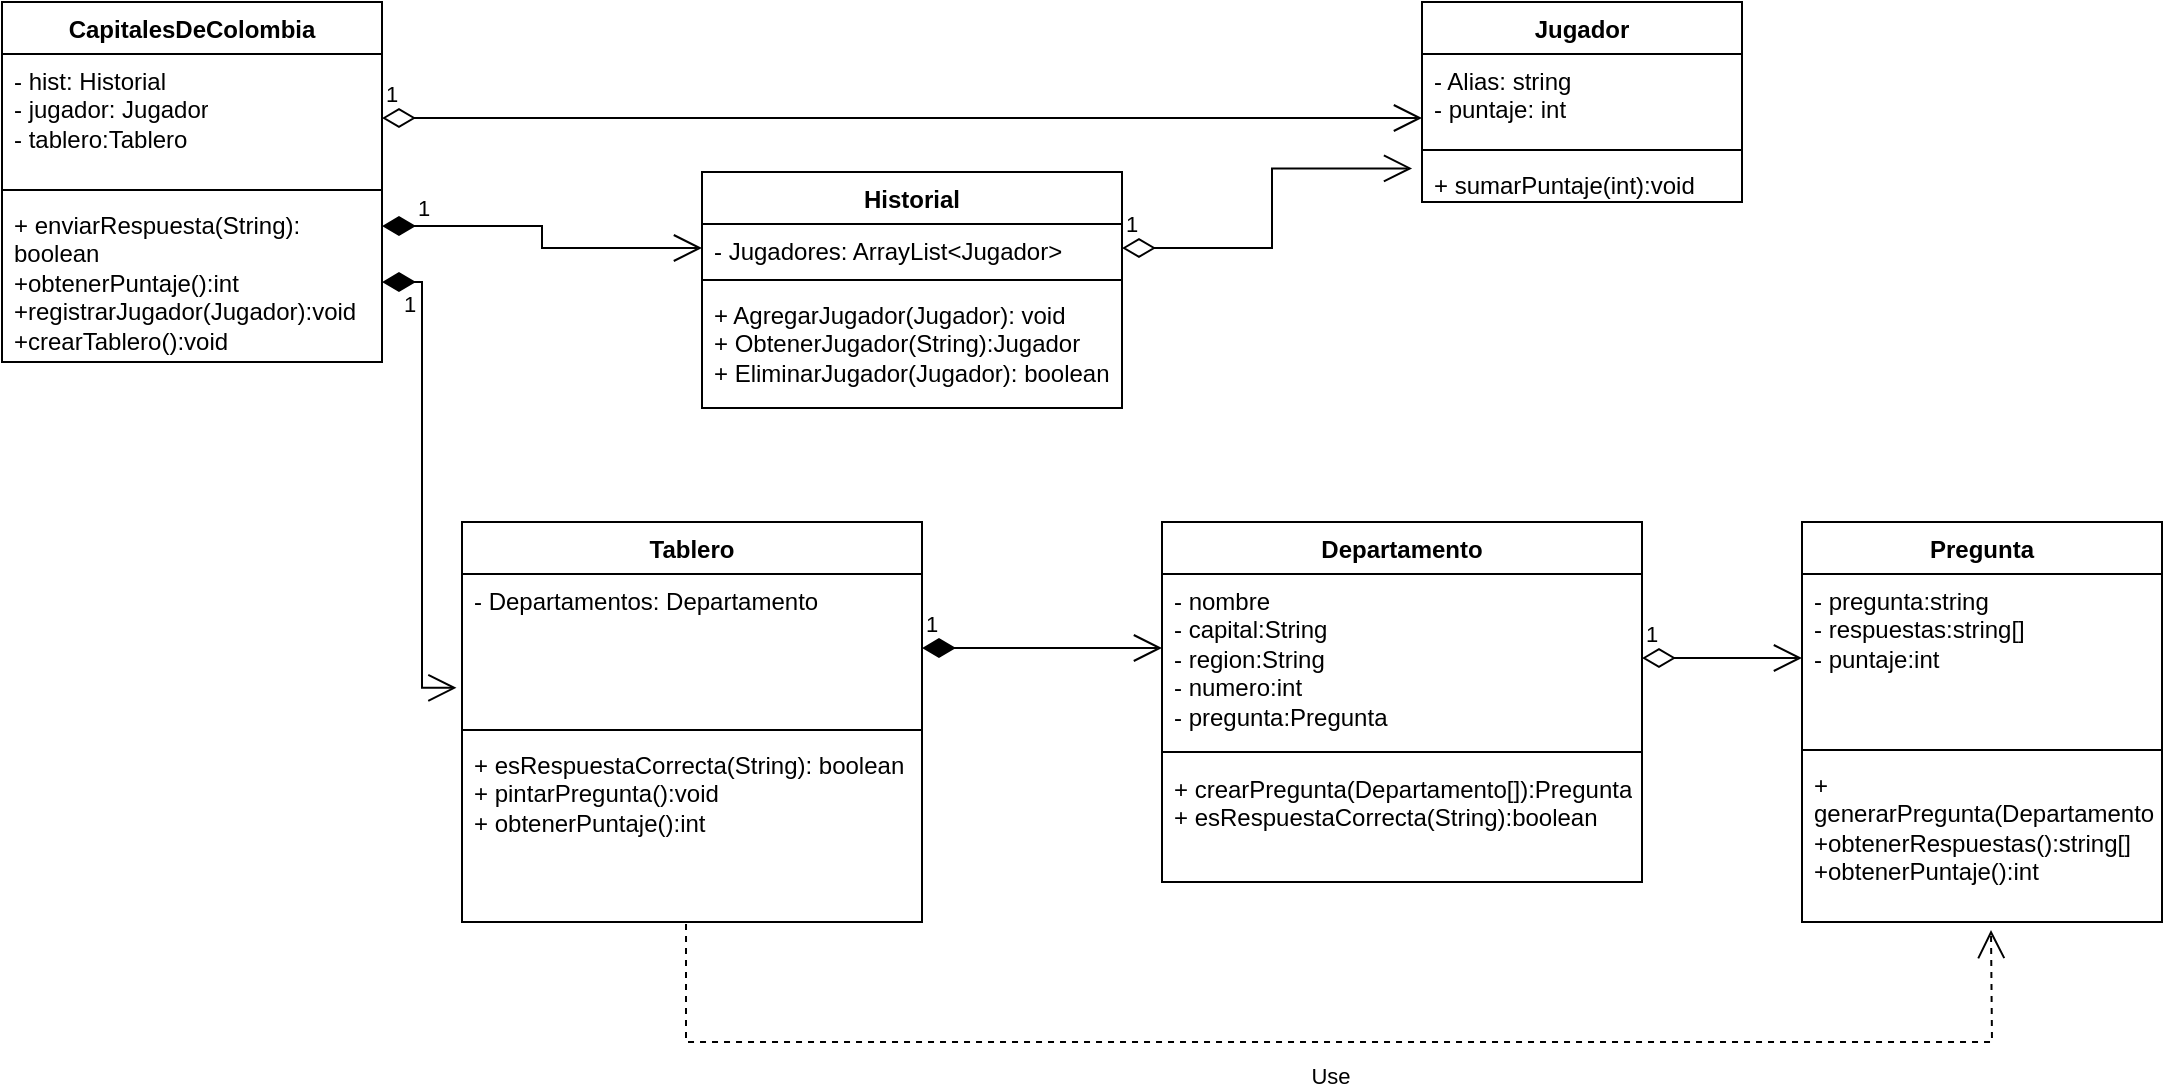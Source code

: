 <mxfile version="21.3.7" type="device">
  <diagram name="Page-1" id="9f46799a-70d6-7492-0946-bef42562c5a5">
    <mxGraphModel dx="1434" dy="836" grid="1" gridSize="10" guides="1" tooltips="1" connect="1" arrows="1" fold="1" page="1" pageScale="1" pageWidth="1100" pageHeight="850" background="none" math="0" shadow="0">
      <root>
        <object label="" Capital="" capital="" id="0">
          <mxCell />
        </object>
        <mxCell id="1" parent="0" />
        <mxCell id="LC3DkfZg6cmekHM2pdCB-1" value="CapitalesDeColombia" style="swimlane;fontStyle=1;align=center;verticalAlign=top;childLayout=stackLayout;horizontal=1;startSize=26;horizontalStack=0;resizeParent=1;resizeParentMax=0;resizeLast=0;collapsible=1;marginBottom=0;whiteSpace=wrap;html=1;" vertex="1" parent="1">
          <mxGeometry x="20" y="200" width="190" height="180" as="geometry" />
        </mxCell>
        <mxCell id="LC3DkfZg6cmekHM2pdCB-2" value="- hist: Historial&lt;br&gt;- jugador: Jugador&lt;br&gt;- tablero:Tablero" style="text;strokeColor=none;fillColor=none;align=left;verticalAlign=top;spacingLeft=4;spacingRight=4;overflow=hidden;rotatable=0;points=[[0,0.5],[1,0.5]];portConstraint=eastwest;whiteSpace=wrap;html=1;" vertex="1" parent="LC3DkfZg6cmekHM2pdCB-1">
          <mxGeometry y="26" width="190" height="64" as="geometry" />
        </mxCell>
        <mxCell id="LC3DkfZg6cmekHM2pdCB-3" value="" style="line;strokeWidth=1;fillColor=none;align=left;verticalAlign=middle;spacingTop=-1;spacingLeft=3;spacingRight=3;rotatable=0;labelPosition=right;points=[];portConstraint=eastwest;strokeColor=inherit;" vertex="1" parent="LC3DkfZg6cmekHM2pdCB-1">
          <mxGeometry y="90" width="190" height="8" as="geometry" />
        </mxCell>
        <mxCell id="LC3DkfZg6cmekHM2pdCB-4" value="+ enviarRespuesta(String): boolean&lt;br&gt;+obtenerPuntaje():int&lt;br&gt;+registrarJugador(Jugador):void&lt;br&gt;+crearTablero():void" style="text;strokeColor=none;fillColor=none;align=left;verticalAlign=top;spacingLeft=4;spacingRight=4;overflow=hidden;rotatable=0;points=[[0,0.5],[1,0.5]];portConstraint=eastwest;whiteSpace=wrap;html=1;" vertex="1" parent="LC3DkfZg6cmekHM2pdCB-1">
          <mxGeometry y="98" width="190" height="82" as="geometry" />
        </mxCell>
        <mxCell id="LC3DkfZg6cmekHM2pdCB-5" value="Departamento" style="swimlane;fontStyle=1;align=center;verticalAlign=top;childLayout=stackLayout;horizontal=1;startSize=26;horizontalStack=0;resizeParent=1;resizeParentMax=0;resizeLast=0;collapsible=1;marginBottom=0;whiteSpace=wrap;html=1;" vertex="1" parent="1">
          <mxGeometry x="600" y="460" width="240" height="180" as="geometry" />
        </mxCell>
        <mxCell id="LC3DkfZg6cmekHM2pdCB-6" value="- nombre&lt;br&gt;- capital:String&lt;br&gt;- region:String&lt;br&gt;- numero:int&lt;br&gt;- pregunta:Pregunta" style="text;strokeColor=none;fillColor=none;align=left;verticalAlign=top;spacingLeft=4;spacingRight=4;overflow=hidden;rotatable=0;points=[[0,0.5],[1,0.5]];portConstraint=eastwest;whiteSpace=wrap;html=1;" vertex="1" parent="LC3DkfZg6cmekHM2pdCB-5">
          <mxGeometry y="26" width="240" height="84" as="geometry" />
        </mxCell>
        <mxCell id="LC3DkfZg6cmekHM2pdCB-7" value="" style="line;strokeWidth=1;fillColor=none;align=left;verticalAlign=middle;spacingTop=-1;spacingLeft=3;spacingRight=3;rotatable=0;labelPosition=right;points=[];portConstraint=eastwest;strokeColor=inherit;" vertex="1" parent="LC3DkfZg6cmekHM2pdCB-5">
          <mxGeometry y="110" width="240" height="10" as="geometry" />
        </mxCell>
        <mxCell id="LC3DkfZg6cmekHM2pdCB-8" value="+ crearPregunta(Departamento[]):Pregunta&lt;br&gt;+ esRespuestaCorrecta(String):boolean" style="text;strokeColor=none;fillColor=none;align=left;verticalAlign=top;spacingLeft=4;spacingRight=4;overflow=hidden;rotatable=0;points=[[0,0.5],[1,0.5]];portConstraint=eastwest;whiteSpace=wrap;html=1;" vertex="1" parent="LC3DkfZg6cmekHM2pdCB-5">
          <mxGeometry y="120" width="240" height="60" as="geometry" />
        </mxCell>
        <mxCell id="LC3DkfZg6cmekHM2pdCB-9" value="Jugador&lt;br&gt;" style="swimlane;fontStyle=1;align=center;verticalAlign=top;childLayout=stackLayout;horizontal=1;startSize=26;horizontalStack=0;resizeParent=1;resizeParentMax=0;resizeLast=0;collapsible=1;marginBottom=0;whiteSpace=wrap;html=1;" vertex="1" parent="1">
          <mxGeometry x="730" y="200" width="160" height="100" as="geometry" />
        </mxCell>
        <mxCell id="LC3DkfZg6cmekHM2pdCB-10" value="- Alias: string&lt;br&gt;- puntaje: int" style="text;strokeColor=none;fillColor=none;align=left;verticalAlign=top;spacingLeft=4;spacingRight=4;overflow=hidden;rotatable=0;points=[[0,0.5],[1,0.5]];portConstraint=eastwest;whiteSpace=wrap;html=1;" vertex="1" parent="LC3DkfZg6cmekHM2pdCB-9">
          <mxGeometry y="26" width="160" height="44" as="geometry" />
        </mxCell>
        <mxCell id="LC3DkfZg6cmekHM2pdCB-11" value="" style="line;strokeWidth=1;fillColor=none;align=left;verticalAlign=middle;spacingTop=-1;spacingLeft=3;spacingRight=3;rotatable=0;labelPosition=right;points=[];portConstraint=eastwest;strokeColor=inherit;" vertex="1" parent="LC3DkfZg6cmekHM2pdCB-9">
          <mxGeometry y="70" width="160" height="8" as="geometry" />
        </mxCell>
        <mxCell id="LC3DkfZg6cmekHM2pdCB-12" value="+ sumarPuntaje(int):void" style="text;strokeColor=none;fillColor=none;align=left;verticalAlign=top;spacingLeft=4;spacingRight=4;overflow=hidden;rotatable=0;points=[[0,0.5],[1,0.5]];portConstraint=eastwest;whiteSpace=wrap;html=1;" vertex="1" parent="LC3DkfZg6cmekHM2pdCB-9">
          <mxGeometry y="78" width="160" height="22" as="geometry" />
        </mxCell>
        <mxCell id="LC3DkfZg6cmekHM2pdCB-13" value="Pregunta" style="swimlane;fontStyle=1;align=center;verticalAlign=top;childLayout=stackLayout;horizontal=1;startSize=26;horizontalStack=0;resizeParent=1;resizeParentMax=0;resizeLast=0;collapsible=1;marginBottom=0;whiteSpace=wrap;html=1;" vertex="1" parent="1">
          <mxGeometry x="920" y="460" width="180" height="200" as="geometry" />
        </mxCell>
        <mxCell id="LC3DkfZg6cmekHM2pdCB-14" value="- pregunta:string&lt;br&gt;- respuestas:string[]&lt;br&gt;- puntaje:int" style="text;strokeColor=none;fillColor=none;align=left;verticalAlign=top;spacingLeft=4;spacingRight=4;overflow=hidden;rotatable=0;points=[[0,0.5],[1,0.5]];portConstraint=eastwest;whiteSpace=wrap;html=1;" vertex="1" parent="LC3DkfZg6cmekHM2pdCB-13">
          <mxGeometry y="26" width="180" height="84" as="geometry" />
        </mxCell>
        <mxCell id="LC3DkfZg6cmekHM2pdCB-15" value="" style="line;strokeWidth=1;fillColor=none;align=left;verticalAlign=middle;spacingTop=-1;spacingLeft=3;spacingRight=3;rotatable=0;labelPosition=right;points=[];portConstraint=eastwest;strokeColor=inherit;" vertex="1" parent="LC3DkfZg6cmekHM2pdCB-13">
          <mxGeometry y="110" width="180" height="8" as="geometry" />
        </mxCell>
        <mxCell id="LC3DkfZg6cmekHM2pdCB-16" value="+ generarPregunta(Departamento,Departamentos[]):&amp;nbsp;&lt;br&gt;+obtenerRespuestas():string[]&lt;br&gt;+obtenerPuntaje():int" style="text;strokeColor=none;fillColor=none;align=left;verticalAlign=top;spacingLeft=4;spacingRight=4;overflow=hidden;rotatable=0;points=[[0,0.5],[1,0.5]];portConstraint=eastwest;whiteSpace=wrap;html=1;" vertex="1" parent="LC3DkfZg6cmekHM2pdCB-13">
          <mxGeometry y="118" width="180" height="82" as="geometry" />
        </mxCell>
        <mxCell id="LC3DkfZg6cmekHM2pdCB-17" value="Tablero" style="swimlane;fontStyle=1;align=center;verticalAlign=top;childLayout=stackLayout;horizontal=1;startSize=26;horizontalStack=0;resizeParent=1;resizeParentMax=0;resizeLast=0;collapsible=1;marginBottom=0;whiteSpace=wrap;html=1;" vertex="1" parent="1">
          <mxGeometry x="250" y="460" width="230" height="200" as="geometry" />
        </mxCell>
        <mxCell id="LC3DkfZg6cmekHM2pdCB-18" value="- Departamentos: Departamento" style="text;strokeColor=none;fillColor=none;align=left;verticalAlign=top;spacingLeft=4;spacingRight=4;overflow=hidden;rotatable=0;points=[[0,0.5],[1,0.5]];portConstraint=eastwest;whiteSpace=wrap;html=1;" vertex="1" parent="LC3DkfZg6cmekHM2pdCB-17">
          <mxGeometry y="26" width="230" height="74" as="geometry" />
        </mxCell>
        <mxCell id="LC3DkfZg6cmekHM2pdCB-19" value="" style="line;strokeWidth=1;fillColor=none;align=left;verticalAlign=middle;spacingTop=-1;spacingLeft=3;spacingRight=3;rotatable=0;labelPosition=right;points=[];portConstraint=eastwest;strokeColor=inherit;" vertex="1" parent="LC3DkfZg6cmekHM2pdCB-17">
          <mxGeometry y="100" width="230" height="8" as="geometry" />
        </mxCell>
        <mxCell id="LC3DkfZg6cmekHM2pdCB-20" value="+ esRespuestaCorrecta(String): boolean&lt;br&gt;+ pintarPregunta():void&lt;br&gt;+ obtenerPuntaje():int" style="text;strokeColor=none;fillColor=none;align=left;verticalAlign=top;spacingLeft=4;spacingRight=4;overflow=hidden;rotatable=0;points=[[0,0.5],[1,0.5]];portConstraint=eastwest;whiteSpace=wrap;html=1;" vertex="1" parent="LC3DkfZg6cmekHM2pdCB-17">
          <mxGeometry y="108" width="230" height="92" as="geometry" />
        </mxCell>
        <mxCell id="LC3DkfZg6cmekHM2pdCB-21" value="Historial" style="swimlane;fontStyle=1;align=center;verticalAlign=top;childLayout=stackLayout;horizontal=1;startSize=26;horizontalStack=0;resizeParent=1;resizeParentMax=0;resizeLast=0;collapsible=1;marginBottom=0;whiteSpace=wrap;html=1;" vertex="1" parent="1">
          <mxGeometry x="370" y="285" width="210" height="118" as="geometry" />
        </mxCell>
        <mxCell id="LC3DkfZg6cmekHM2pdCB-22" value="- Jugadores: ArrayList&amp;lt;Jugador&amp;gt;" style="text;strokeColor=none;fillColor=none;align=left;verticalAlign=top;spacingLeft=4;spacingRight=4;overflow=hidden;rotatable=0;points=[[0,0.5],[1,0.5]];portConstraint=eastwest;whiteSpace=wrap;html=1;" vertex="1" parent="LC3DkfZg6cmekHM2pdCB-21">
          <mxGeometry y="26" width="210" height="24" as="geometry" />
        </mxCell>
        <mxCell id="LC3DkfZg6cmekHM2pdCB-23" value="" style="line;strokeWidth=1;fillColor=none;align=left;verticalAlign=middle;spacingTop=-1;spacingLeft=3;spacingRight=3;rotatable=0;labelPosition=right;points=[];portConstraint=eastwest;strokeColor=inherit;" vertex="1" parent="LC3DkfZg6cmekHM2pdCB-21">
          <mxGeometry y="50" width="210" height="8" as="geometry" />
        </mxCell>
        <mxCell id="LC3DkfZg6cmekHM2pdCB-24" value="+ AgregarJugador(Jugador): void&lt;br&gt;+ ObtenerJugador(String):Jugador&lt;br&gt;+ EliminarJugador(Jugador): boolean" style="text;strokeColor=none;fillColor=none;align=left;verticalAlign=top;spacingLeft=4;spacingRight=4;overflow=hidden;rotatable=0;points=[[0,0.5],[1,0.5]];portConstraint=eastwest;whiteSpace=wrap;html=1;" vertex="1" parent="LC3DkfZg6cmekHM2pdCB-21">
          <mxGeometry y="58" width="210" height="60" as="geometry" />
        </mxCell>
        <mxCell id="LC3DkfZg6cmekHM2pdCB-25" value="1" style="endArrow=open;html=1;endSize=12;startArrow=diamondThin;startSize=14;startFill=1;edgeStyle=orthogonalEdgeStyle;align=left;verticalAlign=bottom;rounded=0;entryX=-0.012;entryY=0.769;entryDx=0;entryDy=0;entryPerimeter=0;" edge="1" parent="1" source="LC3DkfZg6cmekHM2pdCB-4" target="LC3DkfZg6cmekHM2pdCB-18">
          <mxGeometry x="-0.926" y="-20" relative="1" as="geometry">
            <mxPoint x="470" y="430" as="sourcePoint" />
            <mxPoint x="630" y="430" as="targetPoint" />
            <Array as="points">
              <mxPoint x="230" y="340" />
              <mxPoint x="230" y="543" />
            </Array>
            <mxPoint as="offset" />
          </mxGeometry>
        </mxCell>
        <mxCell id="LC3DkfZg6cmekHM2pdCB-26" value="1" style="endArrow=open;html=1;endSize=12;startArrow=diamondThin;startSize=14;startFill=1;edgeStyle=orthogonalEdgeStyle;align=left;verticalAlign=bottom;rounded=0;entryX=0;entryY=0.5;entryDx=0;entryDy=0;" edge="1" parent="1" target="LC3DkfZg6cmekHM2pdCB-22">
          <mxGeometry x="-0.821" relative="1" as="geometry">
            <mxPoint x="210" y="312" as="sourcePoint" />
            <mxPoint x="630" y="430" as="targetPoint" />
            <Array as="points">
              <mxPoint x="290" y="312" />
              <mxPoint x="290" y="323" />
            </Array>
            <mxPoint as="offset" />
          </mxGeometry>
        </mxCell>
        <mxCell id="LC3DkfZg6cmekHM2pdCB-30" value="1" style="endArrow=open;html=1;endSize=12;startArrow=diamondThin;startSize=14;startFill=1;edgeStyle=orthogonalEdgeStyle;align=left;verticalAlign=bottom;rounded=0;exitX=1;exitY=0.5;exitDx=0;exitDy=0;" edge="1" parent="1" source="LC3DkfZg6cmekHM2pdCB-18">
          <mxGeometry x="-1" y="3" relative="1" as="geometry">
            <mxPoint x="470" y="430" as="sourcePoint" />
            <mxPoint x="600" y="523" as="targetPoint" />
          </mxGeometry>
        </mxCell>
        <mxCell id="LC3DkfZg6cmekHM2pdCB-31" value="1" style="endArrow=open;html=1;endSize=12;startArrow=diamondThin;startSize=14;startFill=0;edgeStyle=orthogonalEdgeStyle;align=left;verticalAlign=bottom;rounded=0;entryX=0;entryY=0.5;entryDx=0;entryDy=0;" edge="1" parent="1" source="LC3DkfZg6cmekHM2pdCB-6" target="LC3DkfZg6cmekHM2pdCB-14">
          <mxGeometry x="-1" y="3" relative="1" as="geometry">
            <mxPoint x="850" y="560" as="sourcePoint" />
            <mxPoint x="630" y="430" as="targetPoint" />
            <Array as="points" />
          </mxGeometry>
        </mxCell>
        <mxCell id="LC3DkfZg6cmekHM2pdCB-33" value="1" style="endArrow=open;html=1;endSize=12;startArrow=diamondThin;startSize=14;startFill=0;edgeStyle=orthogonalEdgeStyle;align=left;verticalAlign=bottom;rounded=0;exitX=1;exitY=0.5;exitDx=0;exitDy=0;entryX=-0.031;entryY=0.238;entryDx=0;entryDy=0;entryPerimeter=0;" edge="1" parent="1" source="LC3DkfZg6cmekHM2pdCB-22" target="LC3DkfZg6cmekHM2pdCB-12">
          <mxGeometry x="-1" y="3" relative="1" as="geometry">
            <mxPoint x="470" y="430" as="sourcePoint" />
            <mxPoint x="630" y="430" as="targetPoint" />
          </mxGeometry>
        </mxCell>
        <mxCell id="LC3DkfZg6cmekHM2pdCB-34" value="Use" style="endArrow=open;endSize=12;dashed=1;html=1;rounded=0;exitX=0.487;exitY=1.011;exitDx=0;exitDy=0;exitPerimeter=0;entryX=0.525;entryY=1.049;entryDx=0;entryDy=0;entryPerimeter=0;" edge="1" parent="1" source="LC3DkfZg6cmekHM2pdCB-20" target="LC3DkfZg6cmekHM2pdCB-16">
          <mxGeometry x="-0.008" y="-17" width="160" relative="1" as="geometry">
            <mxPoint x="470" y="430" as="sourcePoint" />
            <mxPoint x="630" y="430" as="targetPoint" />
            <Array as="points">
              <mxPoint x="362" y="720" />
              <mxPoint x="640" y="720" />
              <mxPoint x="1015" y="720" />
            </Array>
            <mxPoint as="offset" />
          </mxGeometry>
        </mxCell>
        <mxCell id="LC3DkfZg6cmekHM2pdCB-106" value="1" style="endArrow=open;html=1;endSize=12;startArrow=diamondThin;startSize=14;startFill=0;edgeStyle=orthogonalEdgeStyle;align=left;verticalAlign=bottom;rounded=0;exitX=1;exitY=0.5;exitDx=0;exitDy=0;" edge="1" parent="1" source="LC3DkfZg6cmekHM2pdCB-2">
          <mxGeometry x="-1" y="3" relative="1" as="geometry">
            <mxPoint x="470" y="430" as="sourcePoint" />
            <mxPoint x="730" y="258" as="targetPoint" />
          </mxGeometry>
        </mxCell>
      </root>
    </mxGraphModel>
  </diagram>
</mxfile>
